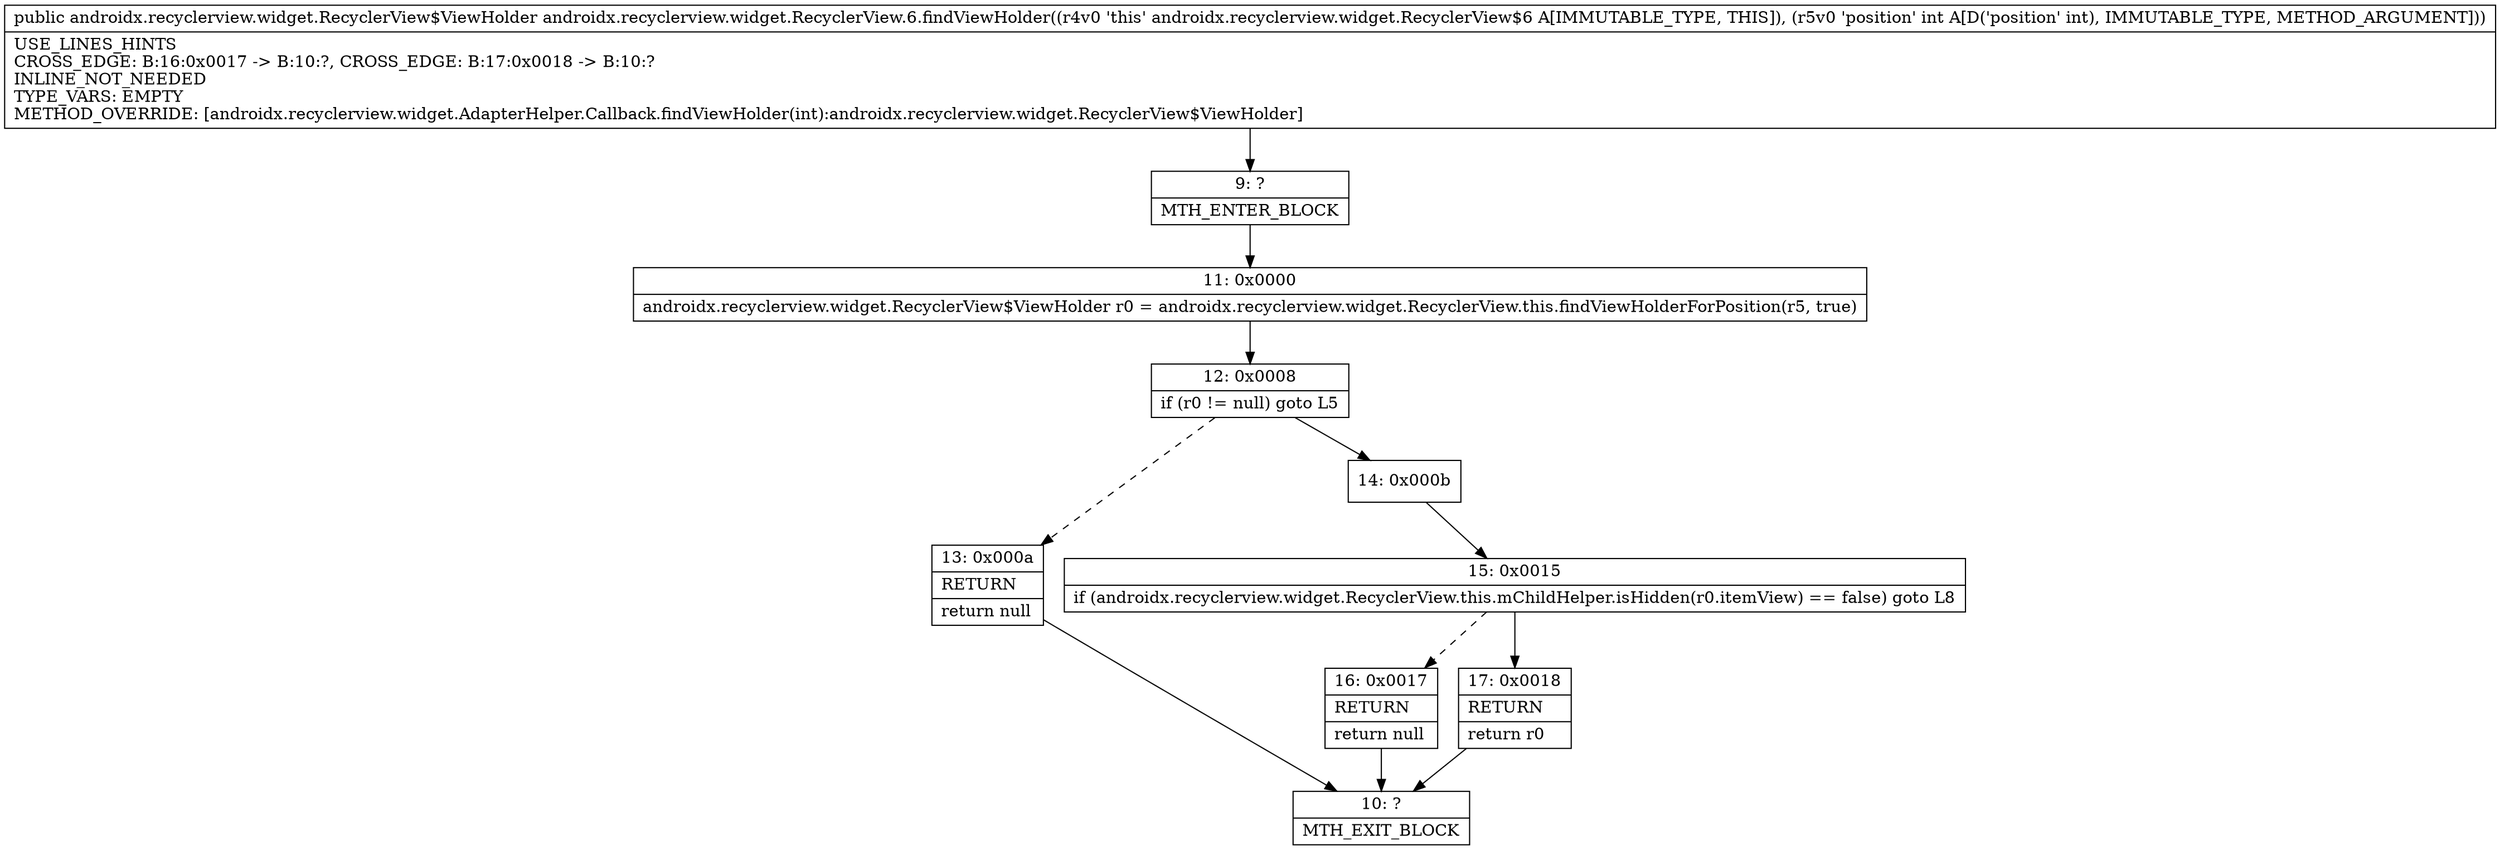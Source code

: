 digraph "CFG forandroidx.recyclerview.widget.RecyclerView.6.findViewHolder(I)Landroidx\/recyclerview\/widget\/RecyclerView$ViewHolder;" {
Node_9 [shape=record,label="{9\:\ ?|MTH_ENTER_BLOCK\l}"];
Node_11 [shape=record,label="{11\:\ 0x0000|androidx.recyclerview.widget.RecyclerView$ViewHolder r0 = androidx.recyclerview.widget.RecyclerView.this.findViewHolderForPosition(r5, true)\l}"];
Node_12 [shape=record,label="{12\:\ 0x0008|if (r0 != null) goto L5\l}"];
Node_13 [shape=record,label="{13\:\ 0x000a|RETURN\l|return null\l}"];
Node_10 [shape=record,label="{10\:\ ?|MTH_EXIT_BLOCK\l}"];
Node_14 [shape=record,label="{14\:\ 0x000b}"];
Node_15 [shape=record,label="{15\:\ 0x0015|if (androidx.recyclerview.widget.RecyclerView.this.mChildHelper.isHidden(r0.itemView) == false) goto L8\l}"];
Node_16 [shape=record,label="{16\:\ 0x0017|RETURN\l|return null\l}"];
Node_17 [shape=record,label="{17\:\ 0x0018|RETURN\l|return r0\l}"];
MethodNode[shape=record,label="{public androidx.recyclerview.widget.RecyclerView$ViewHolder androidx.recyclerview.widget.RecyclerView.6.findViewHolder((r4v0 'this' androidx.recyclerview.widget.RecyclerView$6 A[IMMUTABLE_TYPE, THIS]), (r5v0 'position' int A[D('position' int), IMMUTABLE_TYPE, METHOD_ARGUMENT]))  | USE_LINES_HINTS\lCROSS_EDGE: B:16:0x0017 \-\> B:10:?, CROSS_EDGE: B:17:0x0018 \-\> B:10:?\lINLINE_NOT_NEEDED\lTYPE_VARS: EMPTY\lMETHOD_OVERRIDE: [androidx.recyclerview.widget.AdapterHelper.Callback.findViewHolder(int):androidx.recyclerview.widget.RecyclerView$ViewHolder]\l}"];
MethodNode -> Node_9;Node_9 -> Node_11;
Node_11 -> Node_12;
Node_12 -> Node_13[style=dashed];
Node_12 -> Node_14;
Node_13 -> Node_10;
Node_14 -> Node_15;
Node_15 -> Node_16[style=dashed];
Node_15 -> Node_17;
Node_16 -> Node_10;
Node_17 -> Node_10;
}

